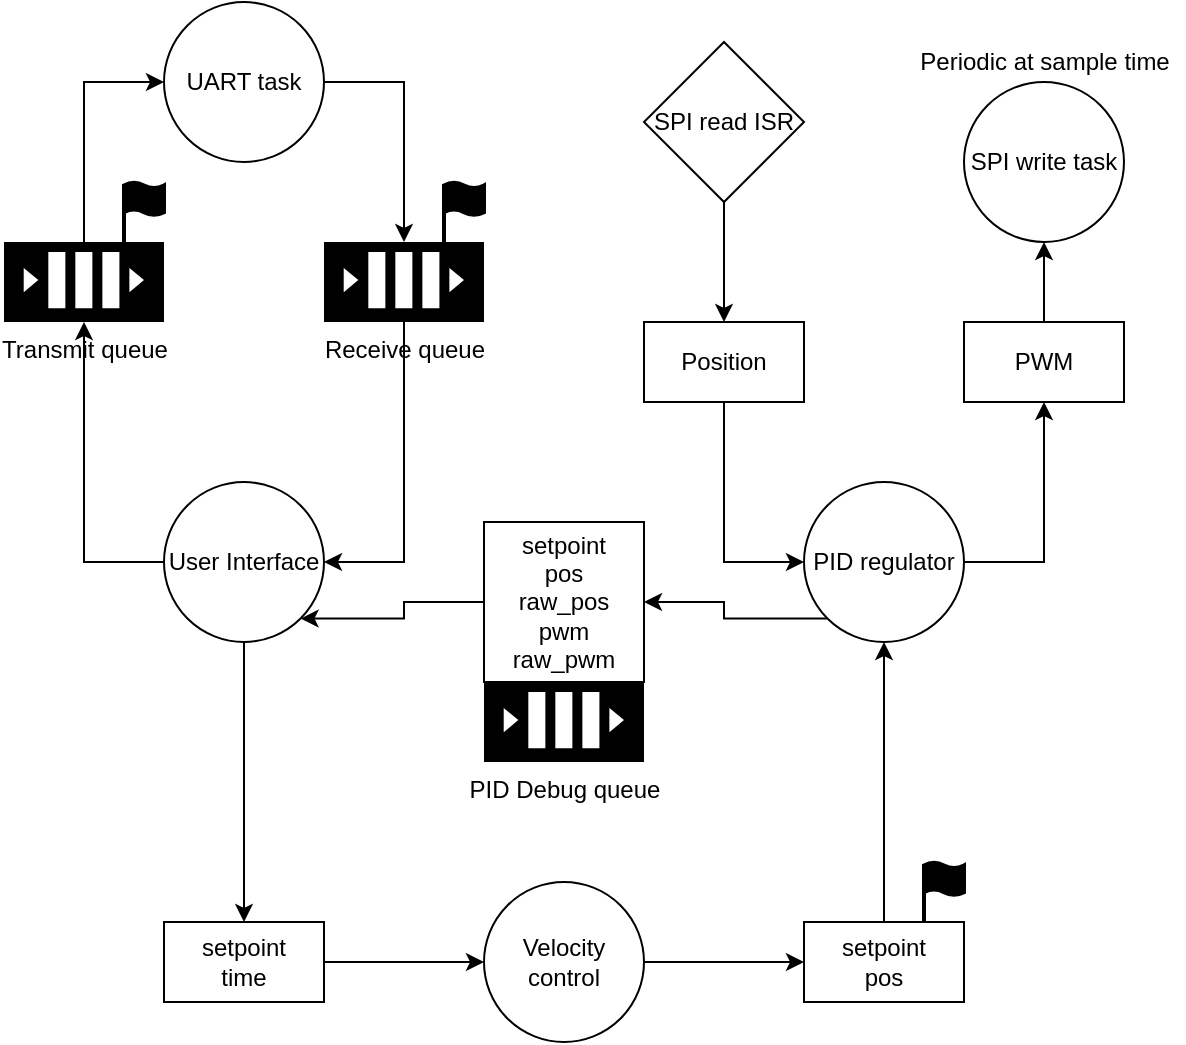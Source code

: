 <mxfile version="14.4.3" type="device"><diagram id="cHEMKnrg96ON_sAFA7hZ" name="Page-1"><mxGraphModel dx="931" dy="563" grid="1" gridSize="10" guides="1" tooltips="1" connect="1" arrows="1" fold="1" page="1" pageScale="1" pageWidth="827" pageHeight="1169" math="0" shadow="0"><root><mxCell id="0"/><mxCell id="1" parent="0"/><mxCell id="BFLCeElh9xtPwflNC6KJ-20" style="edgeStyle=orthogonalEdgeStyle;rounded=0;orthogonalLoop=1;jettySize=auto;html=1;entryX=0.5;entryY=0;entryDx=0;entryDy=0;entryPerimeter=0;" edge="1" parent="1" source="BFLCeElh9xtPwflNC6KJ-11" target="BFLCeElh9xtPwflNC6KJ-13"><mxGeometry relative="1" as="geometry"><Array as="points"><mxPoint x="320" y="40"/></Array></mxGeometry></mxCell><mxCell id="BFLCeElh9xtPwflNC6KJ-11" value="UART task" style="ellipse;whiteSpace=wrap;html=1;aspect=fixed;" vertex="1" parent="1"><mxGeometry x="200" width="80" height="80" as="geometry"/></mxCell><mxCell id="BFLCeElh9xtPwflNC6KJ-15" style="edgeStyle=orthogonalEdgeStyle;rounded=0;orthogonalLoop=1;jettySize=auto;html=1;entryX=0;entryY=0.5;entryDx=0;entryDy=0;" edge="1" parent="1" source="BFLCeElh9xtPwflNC6KJ-12" target="BFLCeElh9xtPwflNC6KJ-11"><mxGeometry relative="1" as="geometry"/></mxCell><mxCell id="BFLCeElh9xtPwflNC6KJ-12" value="Transmit queue" style="outlineConnect=0;dashed=0;verticalLabelPosition=bottom;verticalAlign=top;align=center;html=1;shape=mxgraph.aws3.queue;gradientColor=none;fillColor=#000000;" vertex="1" parent="1"><mxGeometry x="120" y="120" width="80" height="40" as="geometry"/></mxCell><mxCell id="BFLCeElh9xtPwflNC6KJ-27" style="edgeStyle=orthogonalEdgeStyle;rounded=0;orthogonalLoop=1;jettySize=auto;html=1;entryX=1;entryY=0.5;entryDx=0;entryDy=0;" edge="1" parent="1" source="BFLCeElh9xtPwflNC6KJ-13" target="BFLCeElh9xtPwflNC6KJ-25"><mxGeometry relative="1" as="geometry"/></mxCell><mxCell id="BFLCeElh9xtPwflNC6KJ-13" value="Receive queue" style="outlineConnect=0;dashed=0;verticalLabelPosition=bottom;verticalAlign=top;align=center;html=1;shape=mxgraph.aws3.queue;gradientColor=none;fillColor=#000000;" vertex="1" parent="1"><mxGeometry x="280" y="120" width="80" height="40" as="geometry"/></mxCell><mxCell id="BFLCeElh9xtPwflNC6KJ-22" value="" style="html=1;verticalLabelPosition=bottom;align=center;labelBackgroundColor=#ffffff;verticalAlign=top;strokeWidth=2;shadow=0;dashed=0;shape=mxgraph.ios7.icons.flag;fillColor=#000000;" vertex="1" parent="1"><mxGeometry x="340" y="90" width="20" height="30" as="geometry"/></mxCell><mxCell id="BFLCeElh9xtPwflNC6KJ-23" value="" style="html=1;verticalLabelPosition=bottom;align=center;labelBackgroundColor=#ffffff;verticalAlign=top;strokeWidth=2;shadow=0;dashed=0;shape=mxgraph.ios7.icons.flag;fillColor=#000000;" vertex="1" parent="1"><mxGeometry x="180" y="90" width="20" height="30" as="geometry"/></mxCell><mxCell id="BFLCeElh9xtPwflNC6KJ-29" style="edgeStyle=orthogonalEdgeStyle;rounded=0;orthogonalLoop=1;jettySize=auto;html=1;" edge="1" parent="1" source="BFLCeElh9xtPwflNC6KJ-25" target="BFLCeElh9xtPwflNC6KJ-12"><mxGeometry relative="1" as="geometry"><Array as="points"><mxPoint x="160" y="280"/></Array></mxGeometry></mxCell><mxCell id="BFLCeElh9xtPwflNC6KJ-54" style="edgeStyle=orthogonalEdgeStyle;rounded=0;orthogonalLoop=1;jettySize=auto;html=1;entryX=0.5;entryY=0;entryDx=0;entryDy=0;startArrow=none;startFill=0;" edge="1" parent="1" source="BFLCeElh9xtPwflNC6KJ-25" target="BFLCeElh9xtPwflNC6KJ-53"><mxGeometry relative="1" as="geometry"/></mxCell><mxCell id="BFLCeElh9xtPwflNC6KJ-25" value="User Interface" style="ellipse;whiteSpace=wrap;html=1;aspect=fixed;strokeColor=#000000;fillColor=#FFFFFF;" vertex="1" parent="1"><mxGeometry x="200" y="240" width="80" height="80" as="geometry"/></mxCell><mxCell id="BFLCeElh9xtPwflNC6KJ-44" style="edgeStyle=orthogonalEdgeStyle;rounded=0;orthogonalLoop=1;jettySize=auto;html=1;entryX=0.5;entryY=1;entryDx=0;entryDy=0;startArrow=none;startFill=0;" edge="1" parent="1" source="BFLCeElh9xtPwflNC6KJ-28" target="BFLCeElh9xtPwflNC6KJ-43"><mxGeometry relative="1" as="geometry"><Array as="points"><mxPoint x="640" y="280"/></Array></mxGeometry></mxCell><mxCell id="BFLCeElh9xtPwflNC6KJ-60" style="edgeStyle=orthogonalEdgeStyle;rounded=0;orthogonalLoop=1;jettySize=auto;html=1;exitX=0;exitY=1;exitDx=0;exitDy=0;entryX=1;entryY=0.5;entryDx=0;entryDy=0;startArrow=none;startFill=0;" edge="1" parent="1" source="BFLCeElh9xtPwflNC6KJ-28" target="BFLCeElh9xtPwflNC6KJ-56"><mxGeometry relative="1" as="geometry"/></mxCell><mxCell id="BFLCeElh9xtPwflNC6KJ-28" value="PID regulator" style="ellipse;whiteSpace=wrap;html=1;aspect=fixed;strokeColor=#000000;fillColor=#FFFFFF;" vertex="1" parent="1"><mxGeometry x="520" y="240" width="80" height="80" as="geometry"/></mxCell><mxCell id="BFLCeElh9xtPwflNC6KJ-41" style="edgeStyle=orthogonalEdgeStyle;rounded=0;orthogonalLoop=1;jettySize=auto;html=1;startArrow=none;startFill=0;" edge="1" parent="1" source="BFLCeElh9xtPwflNC6KJ-37" target="BFLCeElh9xtPwflNC6KJ-40"><mxGeometry relative="1" as="geometry"/></mxCell><mxCell id="BFLCeElh9xtPwflNC6KJ-37" value="SPI read ISR" style="rhombus;whiteSpace=wrap;html=1;strokeColor=#000000;fillColor=#FFFFFF;" vertex="1" parent="1"><mxGeometry x="440" y="20" width="80" height="80" as="geometry"/></mxCell><mxCell id="BFLCeElh9xtPwflNC6KJ-38" value="SPI write task" style="ellipse;whiteSpace=wrap;html=1;aspect=fixed;strokeColor=#000000;fillColor=#FFFFFF;" vertex="1" parent="1"><mxGeometry x="600" y="40" width="80" height="80" as="geometry"/></mxCell><mxCell id="BFLCeElh9xtPwflNC6KJ-42" style="edgeStyle=orthogonalEdgeStyle;rounded=0;orthogonalLoop=1;jettySize=auto;html=1;entryX=0;entryY=0.5;entryDx=0;entryDy=0;startArrow=none;startFill=0;" edge="1" parent="1" source="BFLCeElh9xtPwflNC6KJ-40" target="BFLCeElh9xtPwflNC6KJ-28"><mxGeometry relative="1" as="geometry"/></mxCell><mxCell id="BFLCeElh9xtPwflNC6KJ-40" value="Position" style="rounded=0;whiteSpace=wrap;html=1;strokeColor=#000000;fillColor=#FFFFFF;" vertex="1" parent="1"><mxGeometry x="440" y="160" width="80" height="40" as="geometry"/></mxCell><mxCell id="BFLCeElh9xtPwflNC6KJ-45" style="edgeStyle=orthogonalEdgeStyle;rounded=0;orthogonalLoop=1;jettySize=auto;html=1;entryX=0.5;entryY=1;entryDx=0;entryDy=0;startArrow=none;startFill=0;" edge="1" parent="1" source="BFLCeElh9xtPwflNC6KJ-43" target="BFLCeElh9xtPwflNC6KJ-38"><mxGeometry relative="1" as="geometry"/></mxCell><mxCell id="BFLCeElh9xtPwflNC6KJ-43" value="PWM" style="rounded=0;whiteSpace=wrap;html=1;strokeColor=#000000;fillColor=#FFFFFF;" vertex="1" parent="1"><mxGeometry x="600" y="160" width="80" height="40" as="geometry"/></mxCell><mxCell id="BFLCeElh9xtPwflNC6KJ-46" value="Periodic at sample time" style="text;html=1;align=center;verticalAlign=middle;resizable=0;points=[];autosize=1;" vertex="1" parent="1"><mxGeometry x="570" y="20" width="140" height="20" as="geometry"/></mxCell><mxCell id="BFLCeElh9xtPwflNC6KJ-51" style="edgeStyle=orthogonalEdgeStyle;rounded=0;orthogonalLoop=1;jettySize=auto;html=1;entryX=0.5;entryY=1;entryDx=0;entryDy=0;startArrow=none;startFill=0;" edge="1" parent="1" source="BFLCeElh9xtPwflNC6KJ-47" target="BFLCeElh9xtPwflNC6KJ-28"><mxGeometry relative="1" as="geometry"/></mxCell><mxCell id="BFLCeElh9xtPwflNC6KJ-47" value="setpoint&lt;br&gt;pos" style="rounded=0;whiteSpace=wrap;html=1;strokeColor=#000000;fillColor=#FFFFFF;" vertex="1" parent="1"><mxGeometry x="520" y="460" width="80" height="40" as="geometry"/></mxCell><mxCell id="BFLCeElh9xtPwflNC6KJ-52" style="edgeStyle=orthogonalEdgeStyle;rounded=0;orthogonalLoop=1;jettySize=auto;html=1;entryX=0;entryY=0.5;entryDx=0;entryDy=0;startArrow=none;startFill=0;" edge="1" parent="1" source="BFLCeElh9xtPwflNC6KJ-50" target="BFLCeElh9xtPwflNC6KJ-47"><mxGeometry relative="1" as="geometry"/></mxCell><mxCell id="BFLCeElh9xtPwflNC6KJ-50" value="Velocity control" style="ellipse;whiteSpace=wrap;html=1;aspect=fixed;strokeColor=#000000;fillColor=#FFFFFF;" vertex="1" parent="1"><mxGeometry x="360" y="440" width="80" height="80" as="geometry"/></mxCell><mxCell id="BFLCeElh9xtPwflNC6KJ-55" style="edgeStyle=orthogonalEdgeStyle;rounded=0;orthogonalLoop=1;jettySize=auto;html=1;entryX=0;entryY=0.5;entryDx=0;entryDy=0;startArrow=none;startFill=0;" edge="1" parent="1" source="BFLCeElh9xtPwflNC6KJ-53" target="BFLCeElh9xtPwflNC6KJ-50"><mxGeometry relative="1" as="geometry"/></mxCell><mxCell id="BFLCeElh9xtPwflNC6KJ-53" value="setpoint&lt;br&gt;time" style="rounded=0;whiteSpace=wrap;html=1;strokeColor=#000000;fillColor=#FFFFFF;" vertex="1" parent="1"><mxGeometry x="200" y="460" width="80" height="40" as="geometry"/></mxCell><mxCell id="BFLCeElh9xtPwflNC6KJ-61" style="edgeStyle=orthogonalEdgeStyle;rounded=0;orthogonalLoop=1;jettySize=auto;html=1;entryX=1;entryY=1;entryDx=0;entryDy=0;startArrow=none;startFill=0;" edge="1" parent="1" source="BFLCeElh9xtPwflNC6KJ-56" target="BFLCeElh9xtPwflNC6KJ-25"><mxGeometry relative="1" as="geometry"/></mxCell><mxCell id="BFLCeElh9xtPwflNC6KJ-56" value="setpoint&lt;br&gt;pos&lt;br&gt;raw_pos&lt;br&gt;pwm&lt;br&gt;raw_pwm" style="rounded=0;whiteSpace=wrap;html=1;strokeColor=#000000;fillColor=#FFFFFF;" vertex="1" parent="1"><mxGeometry x="360" y="260" width="80" height="80" as="geometry"/></mxCell><mxCell id="BFLCeElh9xtPwflNC6KJ-62" value="PID Debug queue" style="outlineConnect=0;dashed=0;verticalLabelPosition=bottom;verticalAlign=top;align=center;html=1;shape=mxgraph.aws3.queue;gradientColor=none;fillColor=#000000;" vertex="1" parent="1"><mxGeometry x="360" y="340" width="80" height="40" as="geometry"/></mxCell><mxCell id="BFLCeElh9xtPwflNC6KJ-63" value="" style="html=1;verticalLabelPosition=bottom;align=center;labelBackgroundColor=#ffffff;verticalAlign=top;strokeWidth=2;shadow=0;dashed=0;shape=mxgraph.ios7.icons.flag;fillColor=#000000;" vertex="1" parent="1"><mxGeometry x="580" y="430" width="20" height="30" as="geometry"/></mxCell></root></mxGraphModel></diagram></mxfile>